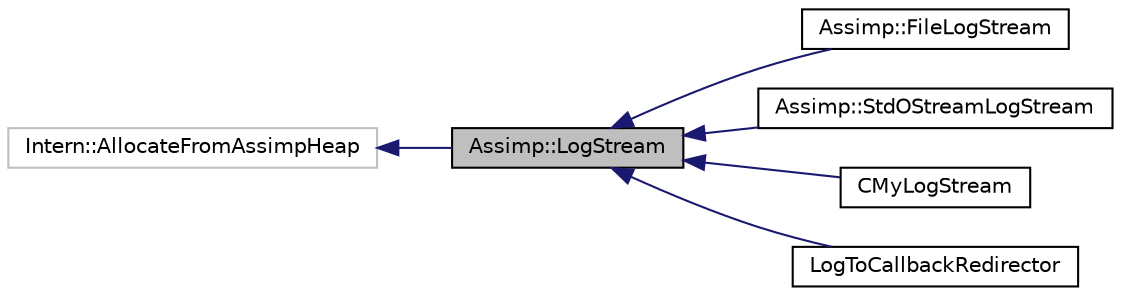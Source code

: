 digraph "Assimp::LogStream"
{
  edge [fontname="Helvetica",fontsize="10",labelfontname="Helvetica",labelfontsize="10"];
  node [fontname="Helvetica",fontsize="10",shape=record];
  rankdir="LR";
  Node1 [label="Assimp::LogStream",height=0.2,width=0.4,color="black", fillcolor="grey75", style="filled", fontcolor="black"];
  Node2 -> Node1 [dir="back",color="midnightblue",fontsize="10",style="solid",fontname="Helvetica"];
  Node2 [label="Intern::AllocateFromAssimpHeap",height=0.2,width=0.4,color="grey75", fillcolor="white", style="filled"];
  Node1 -> Node3 [dir="back",color="midnightblue",fontsize="10",style="solid",fontname="Helvetica"];
  Node3 [label="Assimp::FileLogStream",height=0.2,width=0.4,color="black", fillcolor="white", style="filled",URL="$class_assimp_1_1_file_log_stream.html",tooltip="Logstream to write into a file. "];
  Node1 -> Node4 [dir="back",color="midnightblue",fontsize="10",style="solid",fontname="Helvetica"];
  Node4 [label="Assimp::StdOStreamLogStream",height=0.2,width=0.4,color="black", fillcolor="white", style="filled",URL="$class_assimp_1_1_std_o_stream_log_stream.html",tooltip="Logs into a std::ostream. "];
  Node1 -> Node5 [dir="back",color="midnightblue",fontsize="10",style="solid",fontname="Helvetica"];
  Node5 [label="CMyLogStream",height=0.2,width=0.4,color="black", fillcolor="white", style="filled",URL="$class_c_my_log_stream.html",tooltip="Subclass of Assimp::LogStream used to add all log messages to the log window. "];
  Node1 -> Node6 [dir="back",color="midnightblue",fontsize="10",style="solid",fontname="Helvetica"];
  Node6 [label="LogToCallbackRedirector",height=0.2,width=0.4,color="black", fillcolor="white", style="filled",URL="$class_log_to_callback_redirector.html"];
}
